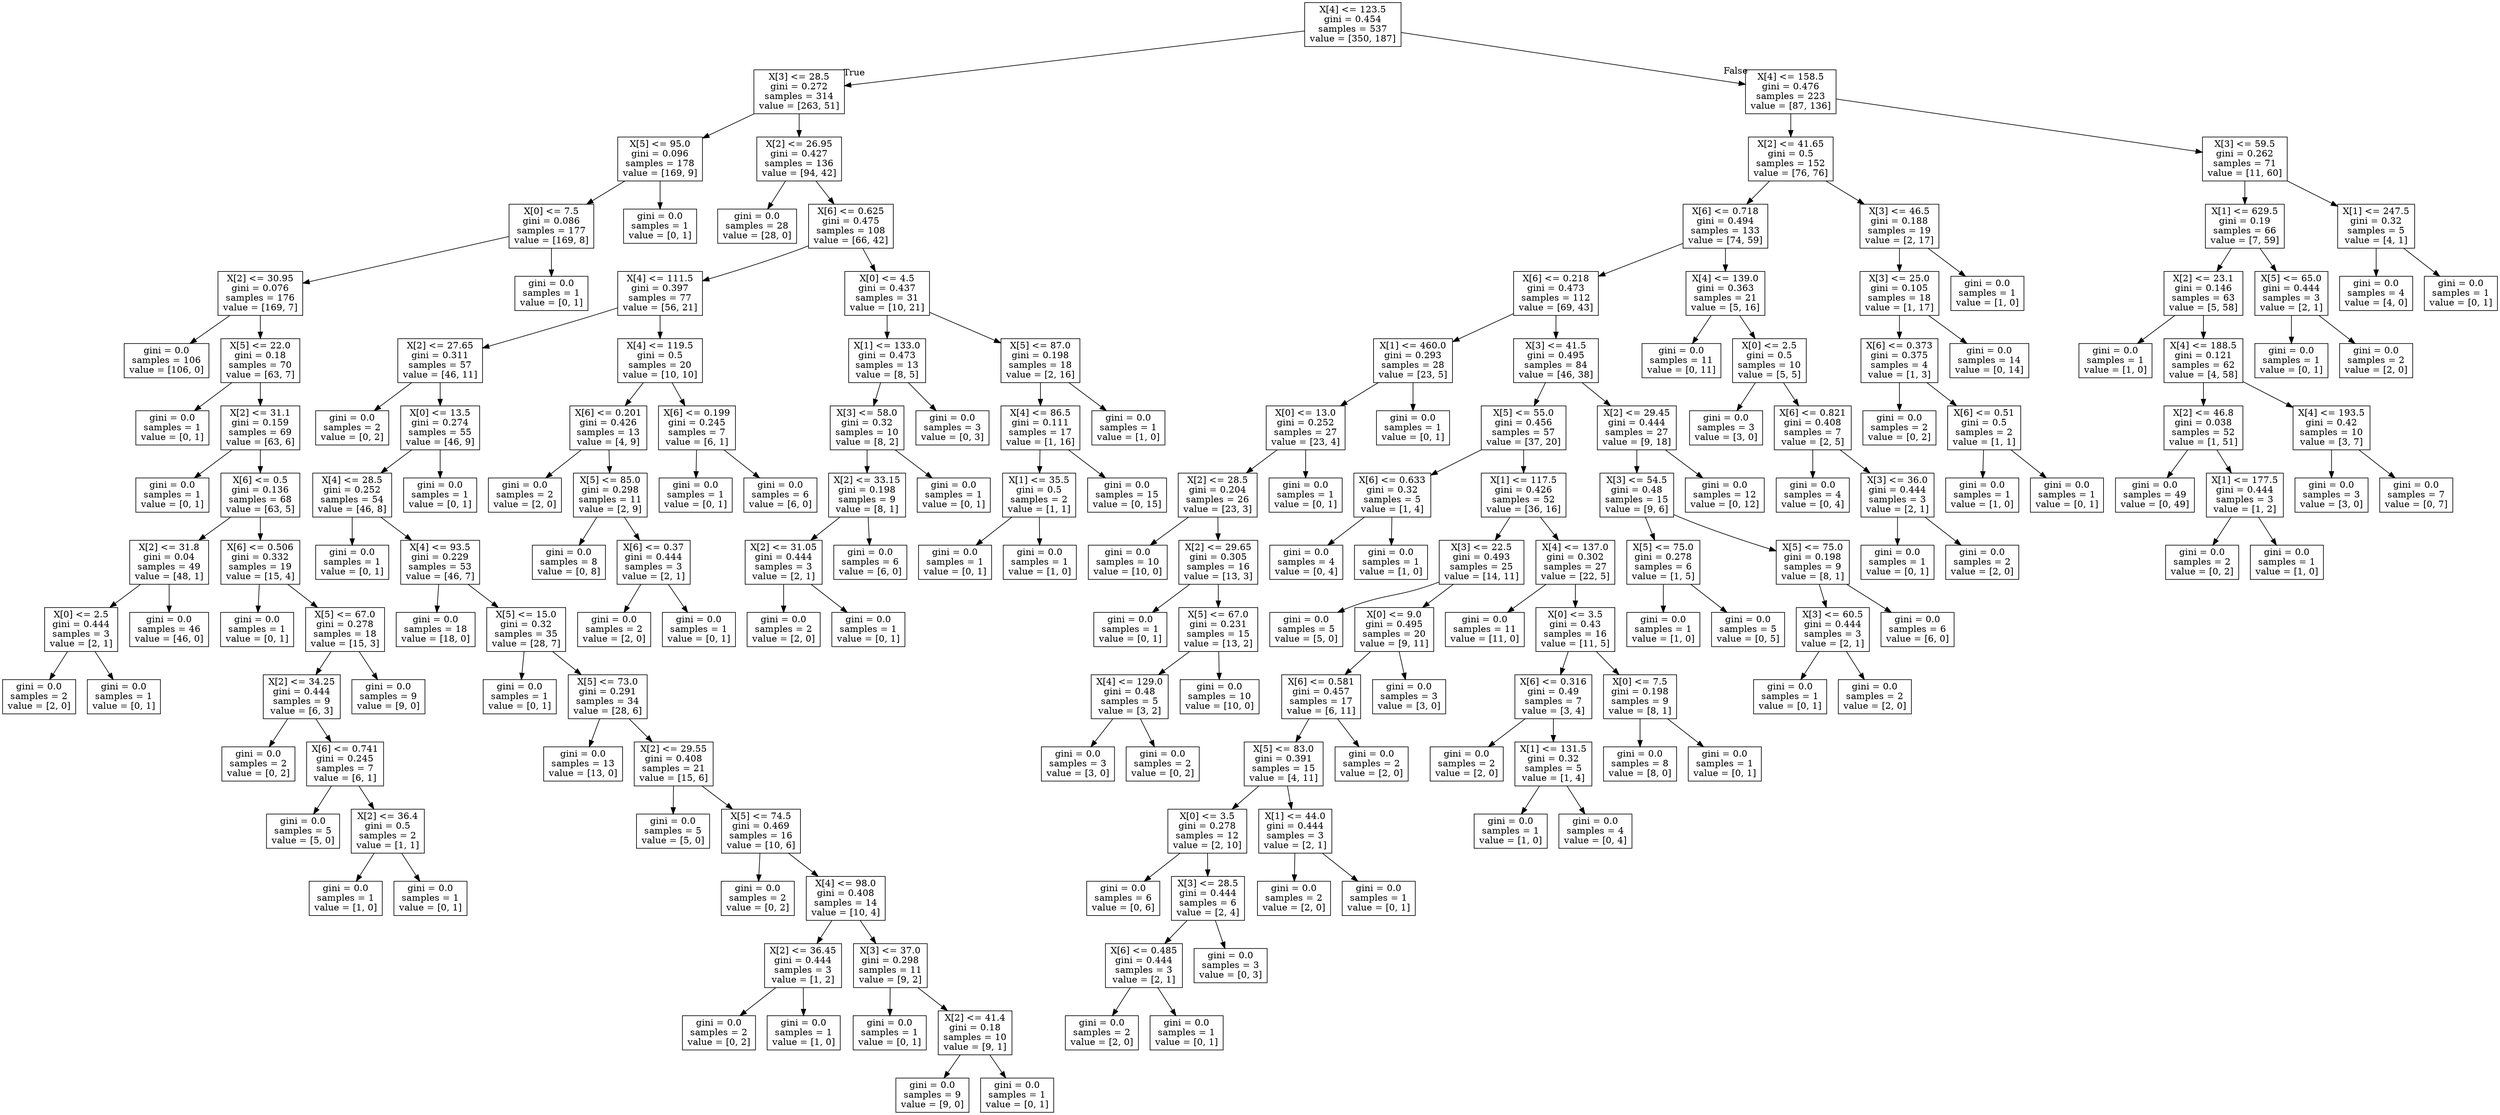 digraph Tree {
node [shape=box] ;
0 [label="X[4] <= 123.5\ngini = 0.454\nsamples = 537\nvalue = [350, 187]"] ;
1 [label="X[3] <= 28.5\ngini = 0.272\nsamples = 314\nvalue = [263, 51]"] ;
0 -> 1 [labeldistance=2.5, labelangle=45, headlabel="True"] ;
2 [label="X[5] <= 95.0\ngini = 0.096\nsamples = 178\nvalue = [169, 9]"] ;
1 -> 2 ;
3 [label="X[0] <= 7.5\ngini = 0.086\nsamples = 177\nvalue = [169, 8]"] ;
2 -> 3 ;
4 [label="X[2] <= 30.95\ngini = 0.076\nsamples = 176\nvalue = [169, 7]"] ;
3 -> 4 ;
5 [label="gini = 0.0\nsamples = 106\nvalue = [106, 0]"] ;
4 -> 5 ;
6 [label="X[5] <= 22.0\ngini = 0.18\nsamples = 70\nvalue = [63, 7]"] ;
4 -> 6 ;
7 [label="gini = 0.0\nsamples = 1\nvalue = [0, 1]"] ;
6 -> 7 ;
8 [label="X[2] <= 31.1\ngini = 0.159\nsamples = 69\nvalue = [63, 6]"] ;
6 -> 8 ;
9 [label="gini = 0.0\nsamples = 1\nvalue = [0, 1]"] ;
8 -> 9 ;
10 [label="X[6] <= 0.5\ngini = 0.136\nsamples = 68\nvalue = [63, 5]"] ;
8 -> 10 ;
11 [label="X[2] <= 31.8\ngini = 0.04\nsamples = 49\nvalue = [48, 1]"] ;
10 -> 11 ;
12 [label="X[0] <= 2.5\ngini = 0.444\nsamples = 3\nvalue = [2, 1]"] ;
11 -> 12 ;
13 [label="gini = 0.0\nsamples = 2\nvalue = [2, 0]"] ;
12 -> 13 ;
14 [label="gini = 0.0\nsamples = 1\nvalue = [0, 1]"] ;
12 -> 14 ;
15 [label="gini = 0.0\nsamples = 46\nvalue = [46, 0]"] ;
11 -> 15 ;
16 [label="X[6] <= 0.506\ngini = 0.332\nsamples = 19\nvalue = [15, 4]"] ;
10 -> 16 ;
17 [label="gini = 0.0\nsamples = 1\nvalue = [0, 1]"] ;
16 -> 17 ;
18 [label="X[5] <= 67.0\ngini = 0.278\nsamples = 18\nvalue = [15, 3]"] ;
16 -> 18 ;
19 [label="X[2] <= 34.25\ngini = 0.444\nsamples = 9\nvalue = [6, 3]"] ;
18 -> 19 ;
20 [label="gini = 0.0\nsamples = 2\nvalue = [0, 2]"] ;
19 -> 20 ;
21 [label="X[6] <= 0.741\ngini = 0.245\nsamples = 7\nvalue = [6, 1]"] ;
19 -> 21 ;
22 [label="gini = 0.0\nsamples = 5\nvalue = [5, 0]"] ;
21 -> 22 ;
23 [label="X[2] <= 36.4\ngini = 0.5\nsamples = 2\nvalue = [1, 1]"] ;
21 -> 23 ;
24 [label="gini = 0.0\nsamples = 1\nvalue = [1, 0]"] ;
23 -> 24 ;
25 [label="gini = 0.0\nsamples = 1\nvalue = [0, 1]"] ;
23 -> 25 ;
26 [label="gini = 0.0\nsamples = 9\nvalue = [9, 0]"] ;
18 -> 26 ;
27 [label="gini = 0.0\nsamples = 1\nvalue = [0, 1]"] ;
3 -> 27 ;
28 [label="gini = 0.0\nsamples = 1\nvalue = [0, 1]"] ;
2 -> 28 ;
29 [label="X[2] <= 26.95\ngini = 0.427\nsamples = 136\nvalue = [94, 42]"] ;
1 -> 29 ;
30 [label="gini = 0.0\nsamples = 28\nvalue = [28, 0]"] ;
29 -> 30 ;
31 [label="X[6] <= 0.625\ngini = 0.475\nsamples = 108\nvalue = [66, 42]"] ;
29 -> 31 ;
32 [label="X[4] <= 111.5\ngini = 0.397\nsamples = 77\nvalue = [56, 21]"] ;
31 -> 32 ;
33 [label="X[2] <= 27.65\ngini = 0.311\nsamples = 57\nvalue = [46, 11]"] ;
32 -> 33 ;
34 [label="gini = 0.0\nsamples = 2\nvalue = [0, 2]"] ;
33 -> 34 ;
35 [label="X[0] <= 13.5\ngini = 0.274\nsamples = 55\nvalue = [46, 9]"] ;
33 -> 35 ;
36 [label="X[4] <= 28.5\ngini = 0.252\nsamples = 54\nvalue = [46, 8]"] ;
35 -> 36 ;
37 [label="gini = 0.0\nsamples = 1\nvalue = [0, 1]"] ;
36 -> 37 ;
38 [label="X[4] <= 93.5\ngini = 0.229\nsamples = 53\nvalue = [46, 7]"] ;
36 -> 38 ;
39 [label="gini = 0.0\nsamples = 18\nvalue = [18, 0]"] ;
38 -> 39 ;
40 [label="X[5] <= 15.0\ngini = 0.32\nsamples = 35\nvalue = [28, 7]"] ;
38 -> 40 ;
41 [label="gini = 0.0\nsamples = 1\nvalue = [0, 1]"] ;
40 -> 41 ;
42 [label="X[5] <= 73.0\ngini = 0.291\nsamples = 34\nvalue = [28, 6]"] ;
40 -> 42 ;
43 [label="gini = 0.0\nsamples = 13\nvalue = [13, 0]"] ;
42 -> 43 ;
44 [label="X[2] <= 29.55\ngini = 0.408\nsamples = 21\nvalue = [15, 6]"] ;
42 -> 44 ;
45 [label="gini = 0.0\nsamples = 5\nvalue = [5, 0]"] ;
44 -> 45 ;
46 [label="X[5] <= 74.5\ngini = 0.469\nsamples = 16\nvalue = [10, 6]"] ;
44 -> 46 ;
47 [label="gini = 0.0\nsamples = 2\nvalue = [0, 2]"] ;
46 -> 47 ;
48 [label="X[4] <= 98.0\ngini = 0.408\nsamples = 14\nvalue = [10, 4]"] ;
46 -> 48 ;
49 [label="X[2] <= 36.45\ngini = 0.444\nsamples = 3\nvalue = [1, 2]"] ;
48 -> 49 ;
50 [label="gini = 0.0\nsamples = 2\nvalue = [0, 2]"] ;
49 -> 50 ;
51 [label="gini = 0.0\nsamples = 1\nvalue = [1, 0]"] ;
49 -> 51 ;
52 [label="X[3] <= 37.0\ngini = 0.298\nsamples = 11\nvalue = [9, 2]"] ;
48 -> 52 ;
53 [label="gini = 0.0\nsamples = 1\nvalue = [0, 1]"] ;
52 -> 53 ;
54 [label="X[2] <= 41.4\ngini = 0.18\nsamples = 10\nvalue = [9, 1]"] ;
52 -> 54 ;
55 [label="gini = 0.0\nsamples = 9\nvalue = [9, 0]"] ;
54 -> 55 ;
56 [label="gini = 0.0\nsamples = 1\nvalue = [0, 1]"] ;
54 -> 56 ;
57 [label="gini = 0.0\nsamples = 1\nvalue = [0, 1]"] ;
35 -> 57 ;
58 [label="X[4] <= 119.5\ngini = 0.5\nsamples = 20\nvalue = [10, 10]"] ;
32 -> 58 ;
59 [label="X[6] <= 0.201\ngini = 0.426\nsamples = 13\nvalue = [4, 9]"] ;
58 -> 59 ;
60 [label="gini = 0.0\nsamples = 2\nvalue = [2, 0]"] ;
59 -> 60 ;
61 [label="X[5] <= 85.0\ngini = 0.298\nsamples = 11\nvalue = [2, 9]"] ;
59 -> 61 ;
62 [label="gini = 0.0\nsamples = 8\nvalue = [0, 8]"] ;
61 -> 62 ;
63 [label="X[6] <= 0.37\ngini = 0.444\nsamples = 3\nvalue = [2, 1]"] ;
61 -> 63 ;
64 [label="gini = 0.0\nsamples = 2\nvalue = [2, 0]"] ;
63 -> 64 ;
65 [label="gini = 0.0\nsamples = 1\nvalue = [0, 1]"] ;
63 -> 65 ;
66 [label="X[6] <= 0.199\ngini = 0.245\nsamples = 7\nvalue = [6, 1]"] ;
58 -> 66 ;
67 [label="gini = 0.0\nsamples = 1\nvalue = [0, 1]"] ;
66 -> 67 ;
68 [label="gini = 0.0\nsamples = 6\nvalue = [6, 0]"] ;
66 -> 68 ;
69 [label="X[0] <= 4.5\ngini = 0.437\nsamples = 31\nvalue = [10, 21]"] ;
31 -> 69 ;
70 [label="X[1] <= 133.0\ngini = 0.473\nsamples = 13\nvalue = [8, 5]"] ;
69 -> 70 ;
71 [label="X[3] <= 58.0\ngini = 0.32\nsamples = 10\nvalue = [8, 2]"] ;
70 -> 71 ;
72 [label="X[2] <= 33.15\ngini = 0.198\nsamples = 9\nvalue = [8, 1]"] ;
71 -> 72 ;
73 [label="X[2] <= 31.05\ngini = 0.444\nsamples = 3\nvalue = [2, 1]"] ;
72 -> 73 ;
74 [label="gini = 0.0\nsamples = 2\nvalue = [2, 0]"] ;
73 -> 74 ;
75 [label="gini = 0.0\nsamples = 1\nvalue = [0, 1]"] ;
73 -> 75 ;
76 [label="gini = 0.0\nsamples = 6\nvalue = [6, 0]"] ;
72 -> 76 ;
77 [label="gini = 0.0\nsamples = 1\nvalue = [0, 1]"] ;
71 -> 77 ;
78 [label="gini = 0.0\nsamples = 3\nvalue = [0, 3]"] ;
70 -> 78 ;
79 [label="X[5] <= 87.0\ngini = 0.198\nsamples = 18\nvalue = [2, 16]"] ;
69 -> 79 ;
80 [label="X[4] <= 86.5\ngini = 0.111\nsamples = 17\nvalue = [1, 16]"] ;
79 -> 80 ;
81 [label="X[1] <= 35.5\ngini = 0.5\nsamples = 2\nvalue = [1, 1]"] ;
80 -> 81 ;
82 [label="gini = 0.0\nsamples = 1\nvalue = [0, 1]"] ;
81 -> 82 ;
83 [label="gini = 0.0\nsamples = 1\nvalue = [1, 0]"] ;
81 -> 83 ;
84 [label="gini = 0.0\nsamples = 15\nvalue = [0, 15]"] ;
80 -> 84 ;
85 [label="gini = 0.0\nsamples = 1\nvalue = [1, 0]"] ;
79 -> 85 ;
86 [label="X[4] <= 158.5\ngini = 0.476\nsamples = 223\nvalue = [87, 136]"] ;
0 -> 86 [labeldistance=2.5, labelangle=-45, headlabel="False"] ;
87 [label="X[2] <= 41.65\ngini = 0.5\nsamples = 152\nvalue = [76, 76]"] ;
86 -> 87 ;
88 [label="X[6] <= 0.718\ngini = 0.494\nsamples = 133\nvalue = [74, 59]"] ;
87 -> 88 ;
89 [label="X[6] <= 0.218\ngini = 0.473\nsamples = 112\nvalue = [69, 43]"] ;
88 -> 89 ;
90 [label="X[1] <= 460.0\ngini = 0.293\nsamples = 28\nvalue = [23, 5]"] ;
89 -> 90 ;
91 [label="X[0] <= 13.0\ngini = 0.252\nsamples = 27\nvalue = [23, 4]"] ;
90 -> 91 ;
92 [label="X[2] <= 28.5\ngini = 0.204\nsamples = 26\nvalue = [23, 3]"] ;
91 -> 92 ;
93 [label="gini = 0.0\nsamples = 10\nvalue = [10, 0]"] ;
92 -> 93 ;
94 [label="X[2] <= 29.65\ngini = 0.305\nsamples = 16\nvalue = [13, 3]"] ;
92 -> 94 ;
95 [label="gini = 0.0\nsamples = 1\nvalue = [0, 1]"] ;
94 -> 95 ;
96 [label="X[5] <= 67.0\ngini = 0.231\nsamples = 15\nvalue = [13, 2]"] ;
94 -> 96 ;
97 [label="X[4] <= 129.0\ngini = 0.48\nsamples = 5\nvalue = [3, 2]"] ;
96 -> 97 ;
98 [label="gini = 0.0\nsamples = 3\nvalue = [3, 0]"] ;
97 -> 98 ;
99 [label="gini = 0.0\nsamples = 2\nvalue = [0, 2]"] ;
97 -> 99 ;
100 [label="gini = 0.0\nsamples = 10\nvalue = [10, 0]"] ;
96 -> 100 ;
101 [label="gini = 0.0\nsamples = 1\nvalue = [0, 1]"] ;
91 -> 101 ;
102 [label="gini = 0.0\nsamples = 1\nvalue = [0, 1]"] ;
90 -> 102 ;
103 [label="X[3] <= 41.5\ngini = 0.495\nsamples = 84\nvalue = [46, 38]"] ;
89 -> 103 ;
104 [label="X[5] <= 55.0\ngini = 0.456\nsamples = 57\nvalue = [37, 20]"] ;
103 -> 104 ;
105 [label="X[6] <= 0.633\ngini = 0.32\nsamples = 5\nvalue = [1, 4]"] ;
104 -> 105 ;
106 [label="gini = 0.0\nsamples = 4\nvalue = [0, 4]"] ;
105 -> 106 ;
107 [label="gini = 0.0\nsamples = 1\nvalue = [1, 0]"] ;
105 -> 107 ;
108 [label="X[1] <= 117.5\ngini = 0.426\nsamples = 52\nvalue = [36, 16]"] ;
104 -> 108 ;
109 [label="X[3] <= 22.5\ngini = 0.493\nsamples = 25\nvalue = [14, 11]"] ;
108 -> 109 ;
110 [label="gini = 0.0\nsamples = 5\nvalue = [5, 0]"] ;
109 -> 110 ;
111 [label="X[0] <= 9.0\ngini = 0.495\nsamples = 20\nvalue = [9, 11]"] ;
109 -> 111 ;
112 [label="X[6] <= 0.581\ngini = 0.457\nsamples = 17\nvalue = [6, 11]"] ;
111 -> 112 ;
113 [label="X[5] <= 83.0\ngini = 0.391\nsamples = 15\nvalue = [4, 11]"] ;
112 -> 113 ;
114 [label="X[0] <= 3.5\ngini = 0.278\nsamples = 12\nvalue = [2, 10]"] ;
113 -> 114 ;
115 [label="gini = 0.0\nsamples = 6\nvalue = [0, 6]"] ;
114 -> 115 ;
116 [label="X[3] <= 28.5\ngini = 0.444\nsamples = 6\nvalue = [2, 4]"] ;
114 -> 116 ;
117 [label="X[6] <= 0.485\ngini = 0.444\nsamples = 3\nvalue = [2, 1]"] ;
116 -> 117 ;
118 [label="gini = 0.0\nsamples = 2\nvalue = [2, 0]"] ;
117 -> 118 ;
119 [label="gini = 0.0\nsamples = 1\nvalue = [0, 1]"] ;
117 -> 119 ;
120 [label="gini = 0.0\nsamples = 3\nvalue = [0, 3]"] ;
116 -> 120 ;
121 [label="X[1] <= 44.0\ngini = 0.444\nsamples = 3\nvalue = [2, 1]"] ;
113 -> 121 ;
122 [label="gini = 0.0\nsamples = 2\nvalue = [2, 0]"] ;
121 -> 122 ;
123 [label="gini = 0.0\nsamples = 1\nvalue = [0, 1]"] ;
121 -> 123 ;
124 [label="gini = 0.0\nsamples = 2\nvalue = [2, 0]"] ;
112 -> 124 ;
125 [label="gini = 0.0\nsamples = 3\nvalue = [3, 0]"] ;
111 -> 125 ;
126 [label="X[4] <= 137.0\ngini = 0.302\nsamples = 27\nvalue = [22, 5]"] ;
108 -> 126 ;
127 [label="gini = 0.0\nsamples = 11\nvalue = [11, 0]"] ;
126 -> 127 ;
128 [label="X[0] <= 3.5\ngini = 0.43\nsamples = 16\nvalue = [11, 5]"] ;
126 -> 128 ;
129 [label="X[6] <= 0.316\ngini = 0.49\nsamples = 7\nvalue = [3, 4]"] ;
128 -> 129 ;
130 [label="gini = 0.0\nsamples = 2\nvalue = [2, 0]"] ;
129 -> 130 ;
131 [label="X[1] <= 131.5\ngini = 0.32\nsamples = 5\nvalue = [1, 4]"] ;
129 -> 131 ;
132 [label="gini = 0.0\nsamples = 1\nvalue = [1, 0]"] ;
131 -> 132 ;
133 [label="gini = 0.0\nsamples = 4\nvalue = [0, 4]"] ;
131 -> 133 ;
134 [label="X[0] <= 7.5\ngini = 0.198\nsamples = 9\nvalue = [8, 1]"] ;
128 -> 134 ;
135 [label="gini = 0.0\nsamples = 8\nvalue = [8, 0]"] ;
134 -> 135 ;
136 [label="gini = 0.0\nsamples = 1\nvalue = [0, 1]"] ;
134 -> 136 ;
137 [label="X[2] <= 29.45\ngini = 0.444\nsamples = 27\nvalue = [9, 18]"] ;
103 -> 137 ;
138 [label="X[3] <= 54.5\ngini = 0.48\nsamples = 15\nvalue = [9, 6]"] ;
137 -> 138 ;
139 [label="X[5] <= 75.0\ngini = 0.278\nsamples = 6\nvalue = [1, 5]"] ;
138 -> 139 ;
140 [label="gini = 0.0\nsamples = 1\nvalue = [1, 0]"] ;
139 -> 140 ;
141 [label="gini = 0.0\nsamples = 5\nvalue = [0, 5]"] ;
139 -> 141 ;
142 [label="X[5] <= 75.0\ngini = 0.198\nsamples = 9\nvalue = [8, 1]"] ;
138 -> 142 ;
143 [label="X[3] <= 60.5\ngini = 0.444\nsamples = 3\nvalue = [2, 1]"] ;
142 -> 143 ;
144 [label="gini = 0.0\nsamples = 1\nvalue = [0, 1]"] ;
143 -> 144 ;
145 [label="gini = 0.0\nsamples = 2\nvalue = [2, 0]"] ;
143 -> 145 ;
146 [label="gini = 0.0\nsamples = 6\nvalue = [6, 0]"] ;
142 -> 146 ;
147 [label="gini = 0.0\nsamples = 12\nvalue = [0, 12]"] ;
137 -> 147 ;
148 [label="X[4] <= 139.0\ngini = 0.363\nsamples = 21\nvalue = [5, 16]"] ;
88 -> 148 ;
149 [label="gini = 0.0\nsamples = 11\nvalue = [0, 11]"] ;
148 -> 149 ;
150 [label="X[0] <= 2.5\ngini = 0.5\nsamples = 10\nvalue = [5, 5]"] ;
148 -> 150 ;
151 [label="gini = 0.0\nsamples = 3\nvalue = [3, 0]"] ;
150 -> 151 ;
152 [label="X[6] <= 0.821\ngini = 0.408\nsamples = 7\nvalue = [2, 5]"] ;
150 -> 152 ;
153 [label="gini = 0.0\nsamples = 4\nvalue = [0, 4]"] ;
152 -> 153 ;
154 [label="X[3] <= 36.0\ngini = 0.444\nsamples = 3\nvalue = [2, 1]"] ;
152 -> 154 ;
155 [label="gini = 0.0\nsamples = 1\nvalue = [0, 1]"] ;
154 -> 155 ;
156 [label="gini = 0.0\nsamples = 2\nvalue = [2, 0]"] ;
154 -> 156 ;
157 [label="X[3] <= 46.5\ngini = 0.188\nsamples = 19\nvalue = [2, 17]"] ;
87 -> 157 ;
158 [label="X[3] <= 25.0\ngini = 0.105\nsamples = 18\nvalue = [1, 17]"] ;
157 -> 158 ;
159 [label="X[6] <= 0.373\ngini = 0.375\nsamples = 4\nvalue = [1, 3]"] ;
158 -> 159 ;
160 [label="gini = 0.0\nsamples = 2\nvalue = [0, 2]"] ;
159 -> 160 ;
161 [label="X[6] <= 0.51\ngini = 0.5\nsamples = 2\nvalue = [1, 1]"] ;
159 -> 161 ;
162 [label="gini = 0.0\nsamples = 1\nvalue = [1, 0]"] ;
161 -> 162 ;
163 [label="gini = 0.0\nsamples = 1\nvalue = [0, 1]"] ;
161 -> 163 ;
164 [label="gini = 0.0\nsamples = 14\nvalue = [0, 14]"] ;
158 -> 164 ;
165 [label="gini = 0.0\nsamples = 1\nvalue = [1, 0]"] ;
157 -> 165 ;
166 [label="X[3] <= 59.5\ngini = 0.262\nsamples = 71\nvalue = [11, 60]"] ;
86 -> 166 ;
167 [label="X[1] <= 629.5\ngini = 0.19\nsamples = 66\nvalue = [7, 59]"] ;
166 -> 167 ;
168 [label="X[2] <= 23.1\ngini = 0.146\nsamples = 63\nvalue = [5, 58]"] ;
167 -> 168 ;
169 [label="gini = 0.0\nsamples = 1\nvalue = [1, 0]"] ;
168 -> 169 ;
170 [label="X[4] <= 188.5\ngini = 0.121\nsamples = 62\nvalue = [4, 58]"] ;
168 -> 170 ;
171 [label="X[2] <= 46.8\ngini = 0.038\nsamples = 52\nvalue = [1, 51]"] ;
170 -> 171 ;
172 [label="gini = 0.0\nsamples = 49\nvalue = [0, 49]"] ;
171 -> 172 ;
173 [label="X[1] <= 177.5\ngini = 0.444\nsamples = 3\nvalue = [1, 2]"] ;
171 -> 173 ;
174 [label="gini = 0.0\nsamples = 2\nvalue = [0, 2]"] ;
173 -> 174 ;
175 [label="gini = 0.0\nsamples = 1\nvalue = [1, 0]"] ;
173 -> 175 ;
176 [label="X[4] <= 193.5\ngini = 0.42\nsamples = 10\nvalue = [3, 7]"] ;
170 -> 176 ;
177 [label="gini = 0.0\nsamples = 3\nvalue = [3, 0]"] ;
176 -> 177 ;
178 [label="gini = 0.0\nsamples = 7\nvalue = [0, 7]"] ;
176 -> 178 ;
179 [label="X[5] <= 65.0\ngini = 0.444\nsamples = 3\nvalue = [2, 1]"] ;
167 -> 179 ;
180 [label="gini = 0.0\nsamples = 1\nvalue = [0, 1]"] ;
179 -> 180 ;
181 [label="gini = 0.0\nsamples = 2\nvalue = [2, 0]"] ;
179 -> 181 ;
182 [label="X[1] <= 247.5\ngini = 0.32\nsamples = 5\nvalue = [4, 1]"] ;
166 -> 182 ;
183 [label="gini = 0.0\nsamples = 4\nvalue = [4, 0]"] ;
182 -> 183 ;
184 [label="gini = 0.0\nsamples = 1\nvalue = [0, 1]"] ;
182 -> 184 ;
}